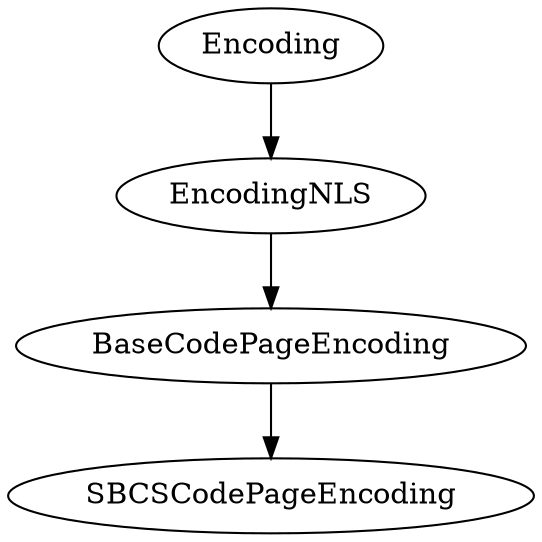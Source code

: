 digraph {

   Encoding             -> EncodingNLS
   EncodingNLS          -> BaseCodePageEncoding
   BaseCodePageEncoding -> SBCSCodePageEncoding

}
